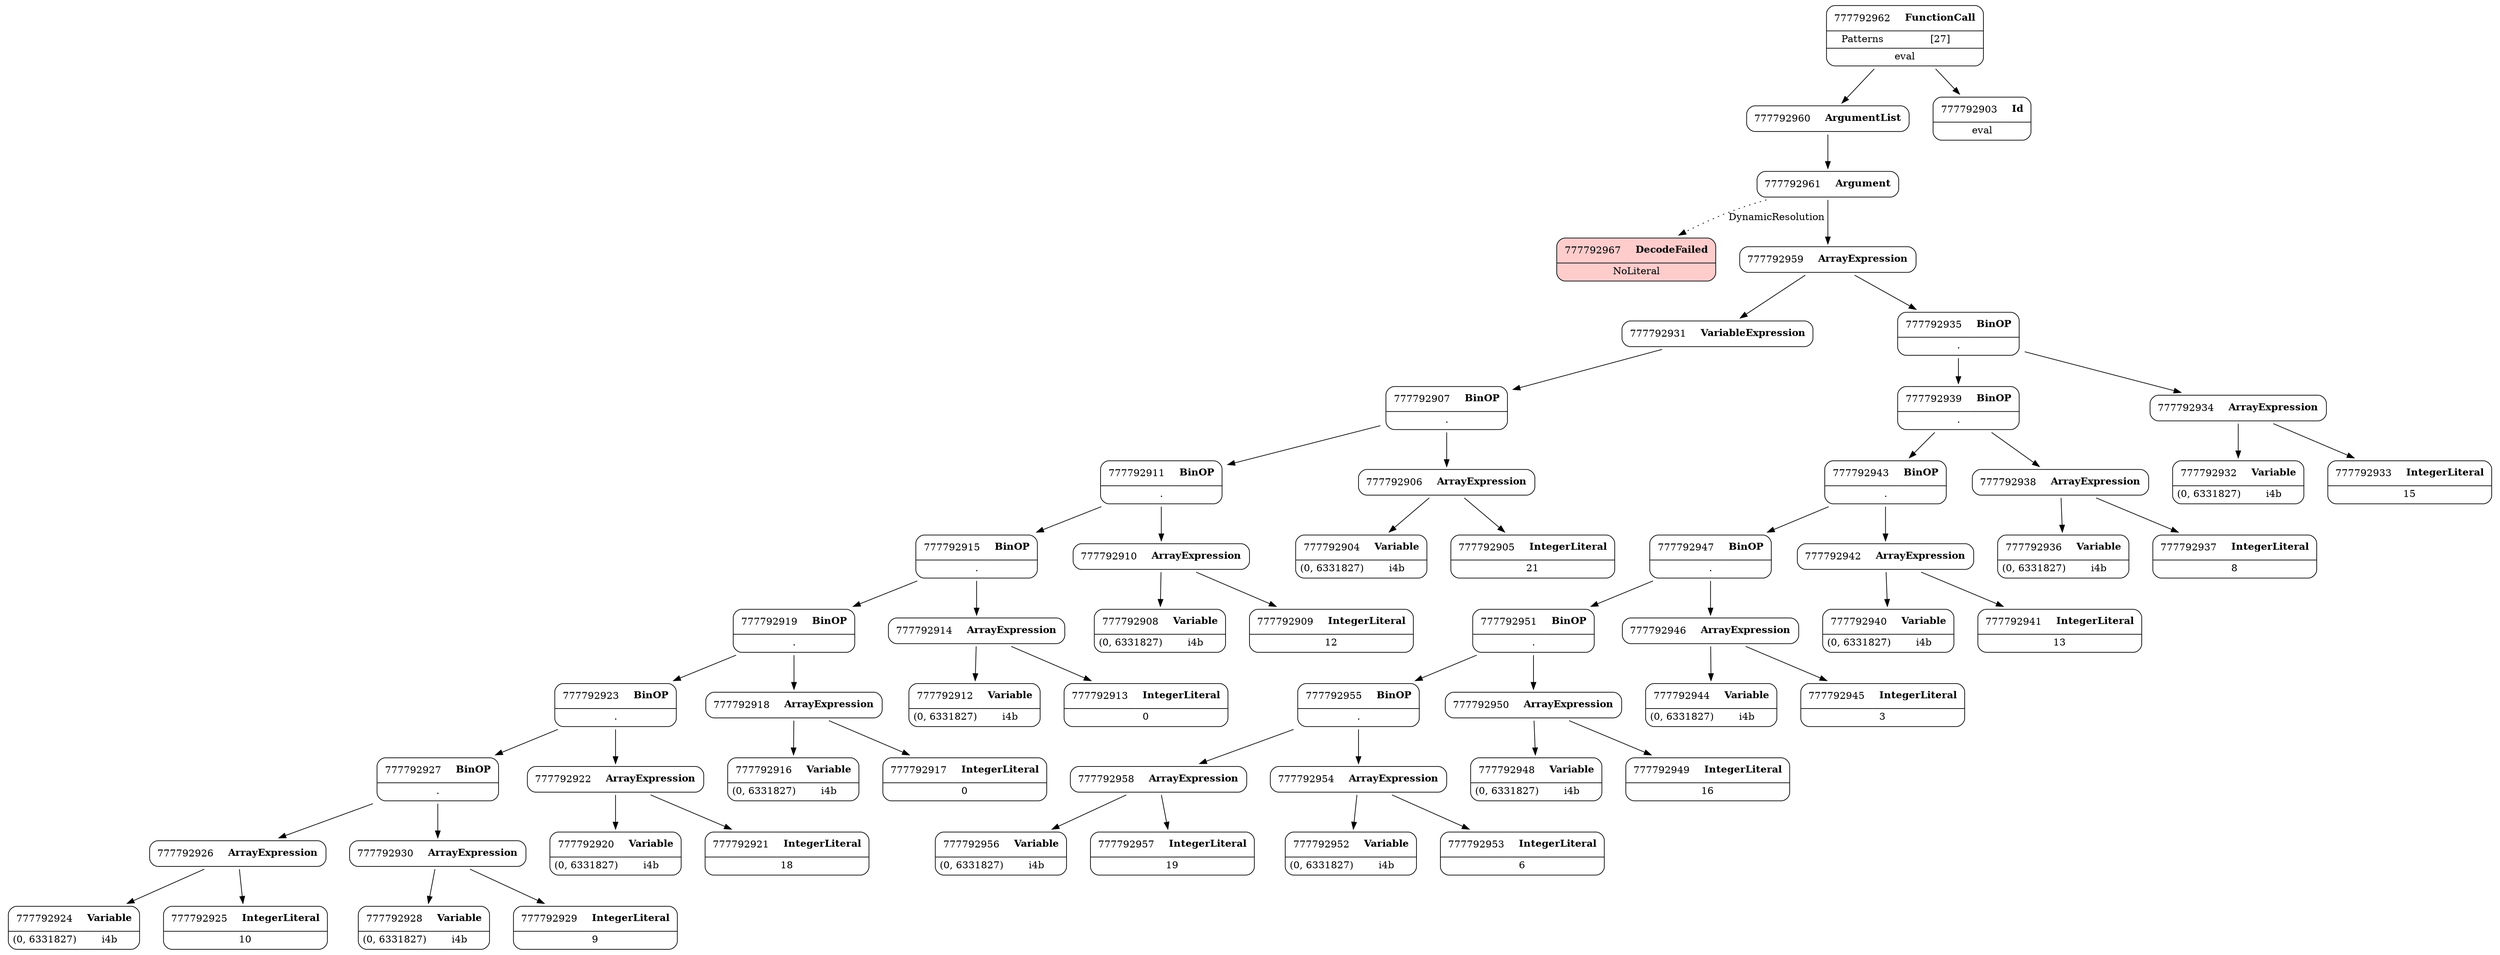digraph ast {
node [shape=none];
777792967 [label=<<TABLE border='1' cellspacing='0' cellpadding='10' style='rounded' bgcolor='#FFCCCC' ><TR><TD border='0'>777792967</TD><TD border='0'><B>DecodeFailed</B></TD></TR><HR/><TR><TD border='0' cellpadding='5' colspan='2'>NoLiteral</TD></TR></TABLE>>];
777792960 [label=<<TABLE border='1' cellspacing='0' cellpadding='10' style='rounded' ><TR><TD border='0'>777792960</TD><TD border='0'><B>ArgumentList</B></TD></TR></TABLE>>];
777792960 -> 777792961 [weight=2];
777792961 [label=<<TABLE border='1' cellspacing='0' cellpadding='10' style='rounded' ><TR><TD border='0'>777792961</TD><TD border='0'><B>Argument</B></TD></TR></TABLE>>];
777792961 -> 777792959 [weight=2];
777792961 -> 777792967 [style=dotted,label=DynamicResolution];
777792962 [label=<<TABLE border='1' cellspacing='0' cellpadding='10' style='rounded' ><TR><TD border='0'>777792962</TD><TD border='0'><B>FunctionCall</B></TD></TR><HR/><TR><TD border='0' cellpadding='5'>Patterns</TD><TD border='0' cellpadding='5'>[27]</TD></TR><HR/><TR><TD border='0' cellpadding='5' colspan='2'>eval</TD></TR></TABLE>>];
777792962 -> 777792903 [weight=2];
777792962 -> 777792960 [weight=2];
777792924 [label=<<TABLE border='1' cellspacing='0' cellpadding='10' style='rounded' ><TR><TD border='0'>777792924</TD><TD border='0'><B>Variable</B></TD></TR><HR/><TR><TD border='0' cellpadding='5'>(0, 6331827)</TD><TD border='0' cellpadding='5'>i4b</TD></TR></TABLE>>];
777792925 [label=<<TABLE border='1' cellspacing='0' cellpadding='10' style='rounded' ><TR><TD border='0'>777792925</TD><TD border='0'><B>IntegerLiteral</B></TD></TR><HR/><TR><TD border='0' cellpadding='5' colspan='2'>10</TD></TR></TABLE>>];
777792926 [label=<<TABLE border='1' cellspacing='0' cellpadding='10' style='rounded' ><TR><TD border='0'>777792926</TD><TD border='0'><B>ArrayExpression</B></TD></TR></TABLE>>];
777792926 -> 777792924 [weight=2];
777792926 -> 777792925 [weight=2];
777792927 [label=<<TABLE border='1' cellspacing='0' cellpadding='10' style='rounded' ><TR><TD border='0'>777792927</TD><TD border='0'><B>BinOP</B></TD></TR><HR/><TR><TD border='0' cellpadding='5' colspan='2'>.</TD></TR></TABLE>>];
777792927 -> 777792926 [weight=2];
777792927 -> 777792930 [weight=2];
777792920 [label=<<TABLE border='1' cellspacing='0' cellpadding='10' style='rounded' ><TR><TD border='0'>777792920</TD><TD border='0'><B>Variable</B></TD></TR><HR/><TR><TD border='0' cellpadding='5'>(0, 6331827)</TD><TD border='0' cellpadding='5'>i4b</TD></TR></TABLE>>];
777792921 [label=<<TABLE border='1' cellspacing='0' cellpadding='10' style='rounded' ><TR><TD border='0'>777792921</TD><TD border='0'><B>IntegerLiteral</B></TD></TR><HR/><TR><TD border='0' cellpadding='5' colspan='2'>18</TD></TR></TABLE>>];
777792922 [label=<<TABLE border='1' cellspacing='0' cellpadding='10' style='rounded' ><TR><TD border='0'>777792922</TD><TD border='0'><B>ArrayExpression</B></TD></TR></TABLE>>];
777792922 -> 777792920 [weight=2];
777792922 -> 777792921 [weight=2];
777792923 [label=<<TABLE border='1' cellspacing='0' cellpadding='10' style='rounded' ><TR><TD border='0'>777792923</TD><TD border='0'><B>BinOP</B></TD></TR><HR/><TR><TD border='0' cellpadding='5' colspan='2'>.</TD></TR></TABLE>>];
777792923 -> 777792922 [weight=2];
777792923 -> 777792927 [weight=2];
777792916 [label=<<TABLE border='1' cellspacing='0' cellpadding='10' style='rounded' ><TR><TD border='0'>777792916</TD><TD border='0'><B>Variable</B></TD></TR><HR/><TR><TD border='0' cellpadding='5'>(0, 6331827)</TD><TD border='0' cellpadding='5'>i4b</TD></TR></TABLE>>];
777792917 [label=<<TABLE border='1' cellspacing='0' cellpadding='10' style='rounded' ><TR><TD border='0'>777792917</TD><TD border='0'><B>IntegerLiteral</B></TD></TR><HR/><TR><TD border='0' cellpadding='5' colspan='2'>0</TD></TR></TABLE>>];
777792918 [label=<<TABLE border='1' cellspacing='0' cellpadding='10' style='rounded' ><TR><TD border='0'>777792918</TD><TD border='0'><B>ArrayExpression</B></TD></TR></TABLE>>];
777792918 -> 777792916 [weight=2];
777792918 -> 777792917 [weight=2];
777792919 [label=<<TABLE border='1' cellspacing='0' cellpadding='10' style='rounded' ><TR><TD border='0'>777792919</TD><TD border='0'><B>BinOP</B></TD></TR><HR/><TR><TD border='0' cellpadding='5' colspan='2'>.</TD></TR></TABLE>>];
777792919 -> 777792918 [weight=2];
777792919 -> 777792923 [weight=2];
777792912 [label=<<TABLE border='1' cellspacing='0' cellpadding='10' style='rounded' ><TR><TD border='0'>777792912</TD><TD border='0'><B>Variable</B></TD></TR><HR/><TR><TD border='0' cellpadding='5'>(0, 6331827)</TD><TD border='0' cellpadding='5'>i4b</TD></TR></TABLE>>];
777792913 [label=<<TABLE border='1' cellspacing='0' cellpadding='10' style='rounded' ><TR><TD border='0'>777792913</TD><TD border='0'><B>IntegerLiteral</B></TD></TR><HR/><TR><TD border='0' cellpadding='5' colspan='2'>0</TD></TR></TABLE>>];
777792914 [label=<<TABLE border='1' cellspacing='0' cellpadding='10' style='rounded' ><TR><TD border='0'>777792914</TD><TD border='0'><B>ArrayExpression</B></TD></TR></TABLE>>];
777792914 -> 777792912 [weight=2];
777792914 -> 777792913 [weight=2];
777792915 [label=<<TABLE border='1' cellspacing='0' cellpadding='10' style='rounded' ><TR><TD border='0'>777792915</TD><TD border='0'><B>BinOP</B></TD></TR><HR/><TR><TD border='0' cellpadding='5' colspan='2'>.</TD></TR></TABLE>>];
777792915 -> 777792914 [weight=2];
777792915 -> 777792919 [weight=2];
777792908 [label=<<TABLE border='1' cellspacing='0' cellpadding='10' style='rounded' ><TR><TD border='0'>777792908</TD><TD border='0'><B>Variable</B></TD></TR><HR/><TR><TD border='0' cellpadding='5'>(0, 6331827)</TD><TD border='0' cellpadding='5'>i4b</TD></TR></TABLE>>];
777792909 [label=<<TABLE border='1' cellspacing='0' cellpadding='10' style='rounded' ><TR><TD border='0'>777792909</TD><TD border='0'><B>IntegerLiteral</B></TD></TR><HR/><TR><TD border='0' cellpadding='5' colspan='2'>12</TD></TR></TABLE>>];
777792910 [label=<<TABLE border='1' cellspacing='0' cellpadding='10' style='rounded' ><TR><TD border='0'>777792910</TD><TD border='0'><B>ArrayExpression</B></TD></TR></TABLE>>];
777792910 -> 777792908 [weight=2];
777792910 -> 777792909 [weight=2];
777792911 [label=<<TABLE border='1' cellspacing='0' cellpadding='10' style='rounded' ><TR><TD border='0'>777792911</TD><TD border='0'><B>BinOP</B></TD></TR><HR/><TR><TD border='0' cellpadding='5' colspan='2'>.</TD></TR></TABLE>>];
777792911 -> 777792910 [weight=2];
777792911 -> 777792915 [weight=2];
777792904 [label=<<TABLE border='1' cellspacing='0' cellpadding='10' style='rounded' ><TR><TD border='0'>777792904</TD><TD border='0'><B>Variable</B></TD></TR><HR/><TR><TD border='0' cellpadding='5'>(0, 6331827)</TD><TD border='0' cellpadding='5'>i4b</TD></TR></TABLE>>];
777792905 [label=<<TABLE border='1' cellspacing='0' cellpadding='10' style='rounded' ><TR><TD border='0'>777792905</TD><TD border='0'><B>IntegerLiteral</B></TD></TR><HR/><TR><TD border='0' cellpadding='5' colspan='2'>21</TD></TR></TABLE>>];
777792906 [label=<<TABLE border='1' cellspacing='0' cellpadding='10' style='rounded' ><TR><TD border='0'>777792906</TD><TD border='0'><B>ArrayExpression</B></TD></TR></TABLE>>];
777792906 -> 777792904 [weight=2];
777792906 -> 777792905 [weight=2];
777792907 [label=<<TABLE border='1' cellspacing='0' cellpadding='10' style='rounded' ><TR><TD border='0'>777792907</TD><TD border='0'><B>BinOP</B></TD></TR><HR/><TR><TD border='0' cellpadding='5' colspan='2'>.</TD></TR></TABLE>>];
777792907 -> 777792906 [weight=2];
777792907 -> 777792911 [weight=2];
777792903 [label=<<TABLE border='1' cellspacing='0' cellpadding='10' style='rounded' ><TR><TD border='0'>777792903</TD><TD border='0'><B>Id</B></TD></TR><HR/><TR><TD border='0' cellpadding='5' colspan='2'>eval</TD></TR></TABLE>>];
777792956 [label=<<TABLE border='1' cellspacing='0' cellpadding='10' style='rounded' ><TR><TD border='0'>777792956</TD><TD border='0'><B>Variable</B></TD></TR><HR/><TR><TD border='0' cellpadding='5'>(0, 6331827)</TD><TD border='0' cellpadding='5'>i4b</TD></TR></TABLE>>];
777792957 [label=<<TABLE border='1' cellspacing='0' cellpadding='10' style='rounded' ><TR><TD border='0'>777792957</TD><TD border='0'><B>IntegerLiteral</B></TD></TR><HR/><TR><TD border='0' cellpadding='5' colspan='2'>19</TD></TR></TABLE>>];
777792958 [label=<<TABLE border='1' cellspacing='0' cellpadding='10' style='rounded' ><TR><TD border='0'>777792958</TD><TD border='0'><B>ArrayExpression</B></TD></TR></TABLE>>];
777792958 -> 777792956 [weight=2];
777792958 -> 777792957 [weight=2];
777792959 [label=<<TABLE border='1' cellspacing='0' cellpadding='10' style='rounded' ><TR><TD border='0'>777792959</TD><TD border='0'><B>ArrayExpression</B></TD></TR></TABLE>>];
777792959 -> 777792931 [weight=2];
777792959 -> 777792935 [weight=2];
777792952 [label=<<TABLE border='1' cellspacing='0' cellpadding='10' style='rounded' ><TR><TD border='0'>777792952</TD><TD border='0'><B>Variable</B></TD></TR><HR/><TR><TD border='0' cellpadding='5'>(0, 6331827)</TD><TD border='0' cellpadding='5'>i4b</TD></TR></TABLE>>];
777792953 [label=<<TABLE border='1' cellspacing='0' cellpadding='10' style='rounded' ><TR><TD border='0'>777792953</TD><TD border='0'><B>IntegerLiteral</B></TD></TR><HR/><TR><TD border='0' cellpadding='5' colspan='2'>6</TD></TR></TABLE>>];
777792954 [label=<<TABLE border='1' cellspacing='0' cellpadding='10' style='rounded' ><TR><TD border='0'>777792954</TD><TD border='0'><B>ArrayExpression</B></TD></TR></TABLE>>];
777792954 -> 777792952 [weight=2];
777792954 -> 777792953 [weight=2];
777792955 [label=<<TABLE border='1' cellspacing='0' cellpadding='10' style='rounded' ><TR><TD border='0'>777792955</TD><TD border='0'><B>BinOP</B></TD></TR><HR/><TR><TD border='0' cellpadding='5' colspan='2'>.</TD></TR></TABLE>>];
777792955 -> 777792954 [weight=2];
777792955 -> 777792958 [weight=2];
777792948 [label=<<TABLE border='1' cellspacing='0' cellpadding='10' style='rounded' ><TR><TD border='0'>777792948</TD><TD border='0'><B>Variable</B></TD></TR><HR/><TR><TD border='0' cellpadding='5'>(0, 6331827)</TD><TD border='0' cellpadding='5'>i4b</TD></TR></TABLE>>];
777792949 [label=<<TABLE border='1' cellspacing='0' cellpadding='10' style='rounded' ><TR><TD border='0'>777792949</TD><TD border='0'><B>IntegerLiteral</B></TD></TR><HR/><TR><TD border='0' cellpadding='5' colspan='2'>16</TD></TR></TABLE>>];
777792950 [label=<<TABLE border='1' cellspacing='0' cellpadding='10' style='rounded' ><TR><TD border='0'>777792950</TD><TD border='0'><B>ArrayExpression</B></TD></TR></TABLE>>];
777792950 -> 777792948 [weight=2];
777792950 -> 777792949 [weight=2];
777792951 [label=<<TABLE border='1' cellspacing='0' cellpadding='10' style='rounded' ><TR><TD border='0'>777792951</TD><TD border='0'><B>BinOP</B></TD></TR><HR/><TR><TD border='0' cellpadding='5' colspan='2'>.</TD></TR></TABLE>>];
777792951 -> 777792950 [weight=2];
777792951 -> 777792955 [weight=2];
777792944 [label=<<TABLE border='1' cellspacing='0' cellpadding='10' style='rounded' ><TR><TD border='0'>777792944</TD><TD border='0'><B>Variable</B></TD></TR><HR/><TR><TD border='0' cellpadding='5'>(0, 6331827)</TD><TD border='0' cellpadding='5'>i4b</TD></TR></TABLE>>];
777792945 [label=<<TABLE border='1' cellspacing='0' cellpadding='10' style='rounded' ><TR><TD border='0'>777792945</TD><TD border='0'><B>IntegerLiteral</B></TD></TR><HR/><TR><TD border='0' cellpadding='5' colspan='2'>3</TD></TR></TABLE>>];
777792946 [label=<<TABLE border='1' cellspacing='0' cellpadding='10' style='rounded' ><TR><TD border='0'>777792946</TD><TD border='0'><B>ArrayExpression</B></TD></TR></TABLE>>];
777792946 -> 777792944 [weight=2];
777792946 -> 777792945 [weight=2];
777792947 [label=<<TABLE border='1' cellspacing='0' cellpadding='10' style='rounded' ><TR><TD border='0'>777792947</TD><TD border='0'><B>BinOP</B></TD></TR><HR/><TR><TD border='0' cellpadding='5' colspan='2'>.</TD></TR></TABLE>>];
777792947 -> 777792946 [weight=2];
777792947 -> 777792951 [weight=2];
777792940 [label=<<TABLE border='1' cellspacing='0' cellpadding='10' style='rounded' ><TR><TD border='0'>777792940</TD><TD border='0'><B>Variable</B></TD></TR><HR/><TR><TD border='0' cellpadding='5'>(0, 6331827)</TD><TD border='0' cellpadding='5'>i4b</TD></TR></TABLE>>];
777792941 [label=<<TABLE border='1' cellspacing='0' cellpadding='10' style='rounded' ><TR><TD border='0'>777792941</TD><TD border='0'><B>IntegerLiteral</B></TD></TR><HR/><TR><TD border='0' cellpadding='5' colspan='2'>13</TD></TR></TABLE>>];
777792942 [label=<<TABLE border='1' cellspacing='0' cellpadding='10' style='rounded' ><TR><TD border='0'>777792942</TD><TD border='0'><B>ArrayExpression</B></TD></TR></TABLE>>];
777792942 -> 777792940 [weight=2];
777792942 -> 777792941 [weight=2];
777792943 [label=<<TABLE border='1' cellspacing='0' cellpadding='10' style='rounded' ><TR><TD border='0'>777792943</TD><TD border='0'><B>BinOP</B></TD></TR><HR/><TR><TD border='0' cellpadding='5' colspan='2'>.</TD></TR></TABLE>>];
777792943 -> 777792942 [weight=2];
777792943 -> 777792947 [weight=2];
777792936 [label=<<TABLE border='1' cellspacing='0' cellpadding='10' style='rounded' ><TR><TD border='0'>777792936</TD><TD border='0'><B>Variable</B></TD></TR><HR/><TR><TD border='0' cellpadding='5'>(0, 6331827)</TD><TD border='0' cellpadding='5'>i4b</TD></TR></TABLE>>];
777792937 [label=<<TABLE border='1' cellspacing='0' cellpadding='10' style='rounded' ><TR><TD border='0'>777792937</TD><TD border='0'><B>IntegerLiteral</B></TD></TR><HR/><TR><TD border='0' cellpadding='5' colspan='2'>8</TD></TR></TABLE>>];
777792938 [label=<<TABLE border='1' cellspacing='0' cellpadding='10' style='rounded' ><TR><TD border='0'>777792938</TD><TD border='0'><B>ArrayExpression</B></TD></TR></TABLE>>];
777792938 -> 777792936 [weight=2];
777792938 -> 777792937 [weight=2];
777792939 [label=<<TABLE border='1' cellspacing='0' cellpadding='10' style='rounded' ><TR><TD border='0'>777792939</TD><TD border='0'><B>BinOP</B></TD></TR><HR/><TR><TD border='0' cellpadding='5' colspan='2'>.</TD></TR></TABLE>>];
777792939 -> 777792938 [weight=2];
777792939 -> 777792943 [weight=2];
777792932 [label=<<TABLE border='1' cellspacing='0' cellpadding='10' style='rounded' ><TR><TD border='0'>777792932</TD><TD border='0'><B>Variable</B></TD></TR><HR/><TR><TD border='0' cellpadding='5'>(0, 6331827)</TD><TD border='0' cellpadding='5'>i4b</TD></TR></TABLE>>];
777792933 [label=<<TABLE border='1' cellspacing='0' cellpadding='10' style='rounded' ><TR><TD border='0'>777792933</TD><TD border='0'><B>IntegerLiteral</B></TD></TR><HR/><TR><TD border='0' cellpadding='5' colspan='2'>15</TD></TR></TABLE>>];
777792934 [label=<<TABLE border='1' cellspacing='0' cellpadding='10' style='rounded' ><TR><TD border='0'>777792934</TD><TD border='0'><B>ArrayExpression</B></TD></TR></TABLE>>];
777792934 -> 777792932 [weight=2];
777792934 -> 777792933 [weight=2];
777792935 [label=<<TABLE border='1' cellspacing='0' cellpadding='10' style='rounded' ><TR><TD border='0'>777792935</TD><TD border='0'><B>BinOP</B></TD></TR><HR/><TR><TD border='0' cellpadding='5' colspan='2'>.</TD></TR></TABLE>>];
777792935 -> 777792934 [weight=2];
777792935 -> 777792939 [weight=2];
777792928 [label=<<TABLE border='1' cellspacing='0' cellpadding='10' style='rounded' ><TR><TD border='0'>777792928</TD><TD border='0'><B>Variable</B></TD></TR><HR/><TR><TD border='0' cellpadding='5'>(0, 6331827)</TD><TD border='0' cellpadding='5'>i4b</TD></TR></TABLE>>];
777792929 [label=<<TABLE border='1' cellspacing='0' cellpadding='10' style='rounded' ><TR><TD border='0'>777792929</TD><TD border='0'><B>IntegerLiteral</B></TD></TR><HR/><TR><TD border='0' cellpadding='5' colspan='2'>9</TD></TR></TABLE>>];
777792930 [label=<<TABLE border='1' cellspacing='0' cellpadding='10' style='rounded' ><TR><TD border='0'>777792930</TD><TD border='0'><B>ArrayExpression</B></TD></TR></TABLE>>];
777792930 -> 777792928 [weight=2];
777792930 -> 777792929 [weight=2];
777792931 [label=<<TABLE border='1' cellspacing='0' cellpadding='10' style='rounded' ><TR><TD border='0'>777792931</TD><TD border='0'><B>VariableExpression</B></TD></TR></TABLE>>];
777792931 -> 777792907 [weight=2];
}
